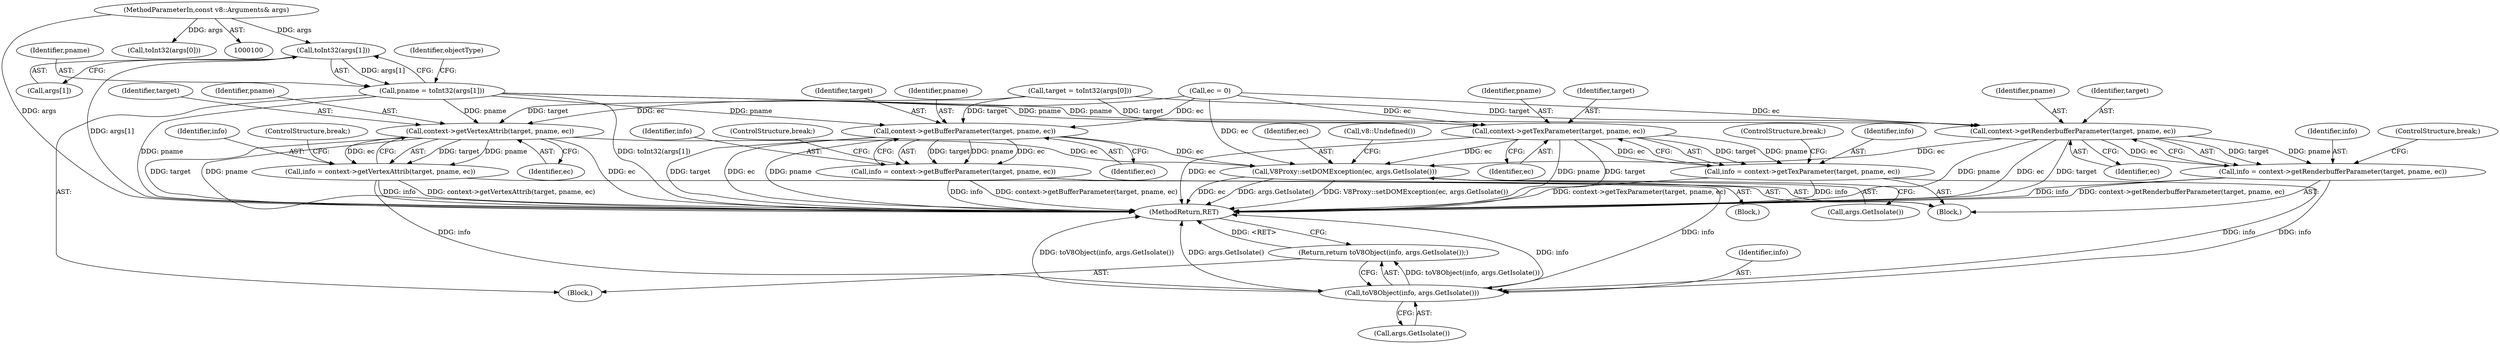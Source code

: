 digraph "0_Chrome_e9372a1bfd3588a80fcf49aa07321f0971dd6091_57@array" {
"1000130" [label="(Call,toInt32(args[1]))"];
"1000101" [label="(MethodParameterIn,const v8::Arguments& args)"];
"1000128" [label="(Call,pname = toInt32(args[1]))"];
"1000141" [label="(Call,context->getBufferParameter(target, pname, ec))"];
"1000139" [label="(Call,info = context->getBufferParameter(target, pname, ec))"];
"1000182" [label="(Call,toV8Object(info, args.GetIsolate()))"];
"1000181" [label="(Return,return toV8Object(info, args.GetIsolate());)"];
"1000176" [label="(Call,V8Proxy::setDOMException(ec, args.GetIsolate()))"];
"1000149" [label="(Call,context->getRenderbufferParameter(target, pname, ec))"];
"1000147" [label="(Call,info = context->getRenderbufferParameter(target, pname, ec))"];
"1000157" [label="(Call,context->getTexParameter(target, pname, ec))"];
"1000155" [label="(Call,info = context->getTexParameter(target, pname, ec))"];
"1000165" [label="(Call,context->getVertexAttrib(target, pname, ec))"];
"1000163" [label="(Call,info = context->getVertexAttrib(target, pname, ec))"];
"1000139" [label="(Call,info = context->getBufferParameter(target, pname, ec))"];
"1000182" [label="(Call,toV8Object(info, args.GetIsolate()))"];
"1000166" [label="(Identifier,target)"];
"1000175" [label="(Block,)"];
"1000128" [label="(Call,pname = toInt32(args[1]))"];
"1000151" [label="(Identifier,pname)"];
"1000177" [label="(Identifier,ec)"];
"1000143" [label="(Identifier,pname)"];
"1000130" [label="(Call,toInt32(args[1]))"];
"1000137" [label="(Block,)"];
"1000167" [label="(Identifier,pname)"];
"1000180" [label="(Call,v8::Undefined())"];
"1000157" [label="(Call,context->getTexParameter(target, pname, ec))"];
"1000155" [label="(Call,info = context->getTexParameter(target, pname, ec))"];
"1000141" [label="(Call,context->getBufferParameter(target, pname, ec))"];
"1000140" [label="(Identifier,info)"];
"1000181" [label="(Return,return toV8Object(info, args.GetIsolate());)"];
"1000165" [label="(Call,context->getVertexAttrib(target, pname, ec))"];
"1000184" [label="(Call,args.GetIsolate())"];
"1000161" [label="(ControlStructure,break;)"];
"1000142" [label="(Identifier,target)"];
"1000156" [label="(Identifier,info)"];
"1000101" [label="(MethodParameterIn,const v8::Arguments& args)"];
"1000164" [label="(Identifier,info)"];
"1000136" [label="(Identifier,objectType)"];
"1000148" [label="(Identifier,info)"];
"1000147" [label="(Call,info = context->getRenderbufferParameter(target, pname, ec))"];
"1000160" [label="(Identifier,ec)"];
"1000169" [label="(ControlStructure,break;)"];
"1000183" [label="(Identifier,info)"];
"1000129" [label="(Identifier,pname)"];
"1000178" [label="(Call,args.GetIsolate())"];
"1000153" [label="(ControlStructure,break;)"];
"1000131" [label="(Call,args[1])"];
"1000159" [label="(Identifier,pname)"];
"1000112" [label="(Call,ec = 0)"];
"1000168" [label="(Identifier,ec)"];
"1000103" [label="(Block,)"];
"1000163" [label="(Call,info = context->getVertexAttrib(target, pname, ec))"];
"1000149" [label="(Call,context->getRenderbufferParameter(target, pname, ec))"];
"1000176" [label="(Call,V8Proxy::setDOMException(ec, args.GetIsolate()))"];
"1000152" [label="(Identifier,ec)"];
"1000145" [label="(ControlStructure,break;)"];
"1000150" [label="(Identifier,target)"];
"1000158" [label="(Identifier,target)"];
"1000185" [label="(MethodReturn,RET)"];
"1000121" [label="(Call,target = toInt32(args[0]))"];
"1000123" [label="(Call,toInt32(args[0]))"];
"1000144" [label="(Identifier,ec)"];
"1000130" -> "1000128"  [label="AST: "];
"1000130" -> "1000131"  [label="CFG: "];
"1000131" -> "1000130"  [label="AST: "];
"1000128" -> "1000130"  [label="CFG: "];
"1000130" -> "1000185"  [label="DDG: args[1]"];
"1000130" -> "1000128"  [label="DDG: args[1]"];
"1000101" -> "1000130"  [label="DDG: args"];
"1000101" -> "1000100"  [label="AST: "];
"1000101" -> "1000185"  [label="DDG: args"];
"1000101" -> "1000123"  [label="DDG: args"];
"1000128" -> "1000103"  [label="AST: "];
"1000129" -> "1000128"  [label="AST: "];
"1000136" -> "1000128"  [label="CFG: "];
"1000128" -> "1000185"  [label="DDG: toInt32(args[1])"];
"1000128" -> "1000185"  [label="DDG: pname"];
"1000128" -> "1000141"  [label="DDG: pname"];
"1000128" -> "1000149"  [label="DDG: pname"];
"1000128" -> "1000157"  [label="DDG: pname"];
"1000128" -> "1000165"  [label="DDG: pname"];
"1000141" -> "1000139"  [label="AST: "];
"1000141" -> "1000144"  [label="CFG: "];
"1000142" -> "1000141"  [label="AST: "];
"1000143" -> "1000141"  [label="AST: "];
"1000144" -> "1000141"  [label="AST: "];
"1000139" -> "1000141"  [label="CFG: "];
"1000141" -> "1000185"  [label="DDG: target"];
"1000141" -> "1000185"  [label="DDG: ec"];
"1000141" -> "1000185"  [label="DDG: pname"];
"1000141" -> "1000139"  [label="DDG: target"];
"1000141" -> "1000139"  [label="DDG: pname"];
"1000141" -> "1000139"  [label="DDG: ec"];
"1000121" -> "1000141"  [label="DDG: target"];
"1000112" -> "1000141"  [label="DDG: ec"];
"1000141" -> "1000176"  [label="DDG: ec"];
"1000139" -> "1000137"  [label="AST: "];
"1000140" -> "1000139"  [label="AST: "];
"1000145" -> "1000139"  [label="CFG: "];
"1000139" -> "1000185"  [label="DDG: context->getBufferParameter(target, pname, ec)"];
"1000139" -> "1000185"  [label="DDG: info"];
"1000139" -> "1000182"  [label="DDG: info"];
"1000182" -> "1000181"  [label="AST: "];
"1000182" -> "1000184"  [label="CFG: "];
"1000183" -> "1000182"  [label="AST: "];
"1000184" -> "1000182"  [label="AST: "];
"1000181" -> "1000182"  [label="CFG: "];
"1000182" -> "1000185"  [label="DDG: toV8Object(info, args.GetIsolate())"];
"1000182" -> "1000185"  [label="DDG: args.GetIsolate()"];
"1000182" -> "1000185"  [label="DDG: info"];
"1000182" -> "1000181"  [label="DDG: toV8Object(info, args.GetIsolate())"];
"1000163" -> "1000182"  [label="DDG: info"];
"1000147" -> "1000182"  [label="DDG: info"];
"1000155" -> "1000182"  [label="DDG: info"];
"1000181" -> "1000103"  [label="AST: "];
"1000185" -> "1000181"  [label="CFG: "];
"1000181" -> "1000185"  [label="DDG: <RET>"];
"1000176" -> "1000175"  [label="AST: "];
"1000176" -> "1000178"  [label="CFG: "];
"1000177" -> "1000176"  [label="AST: "];
"1000178" -> "1000176"  [label="AST: "];
"1000180" -> "1000176"  [label="CFG: "];
"1000176" -> "1000185"  [label="DDG: args.GetIsolate()"];
"1000176" -> "1000185"  [label="DDG: V8Proxy::setDOMException(ec, args.GetIsolate())"];
"1000176" -> "1000185"  [label="DDG: ec"];
"1000165" -> "1000176"  [label="DDG: ec"];
"1000157" -> "1000176"  [label="DDG: ec"];
"1000149" -> "1000176"  [label="DDG: ec"];
"1000112" -> "1000176"  [label="DDG: ec"];
"1000149" -> "1000147"  [label="AST: "];
"1000149" -> "1000152"  [label="CFG: "];
"1000150" -> "1000149"  [label="AST: "];
"1000151" -> "1000149"  [label="AST: "];
"1000152" -> "1000149"  [label="AST: "];
"1000147" -> "1000149"  [label="CFG: "];
"1000149" -> "1000185"  [label="DDG: pname"];
"1000149" -> "1000185"  [label="DDG: ec"];
"1000149" -> "1000185"  [label="DDG: target"];
"1000149" -> "1000147"  [label="DDG: target"];
"1000149" -> "1000147"  [label="DDG: pname"];
"1000149" -> "1000147"  [label="DDG: ec"];
"1000121" -> "1000149"  [label="DDG: target"];
"1000112" -> "1000149"  [label="DDG: ec"];
"1000147" -> "1000137"  [label="AST: "];
"1000148" -> "1000147"  [label="AST: "];
"1000153" -> "1000147"  [label="CFG: "];
"1000147" -> "1000185"  [label="DDG: context->getRenderbufferParameter(target, pname, ec)"];
"1000147" -> "1000185"  [label="DDG: info"];
"1000157" -> "1000155"  [label="AST: "];
"1000157" -> "1000160"  [label="CFG: "];
"1000158" -> "1000157"  [label="AST: "];
"1000159" -> "1000157"  [label="AST: "];
"1000160" -> "1000157"  [label="AST: "];
"1000155" -> "1000157"  [label="CFG: "];
"1000157" -> "1000185"  [label="DDG: ec"];
"1000157" -> "1000185"  [label="DDG: pname"];
"1000157" -> "1000185"  [label="DDG: target"];
"1000157" -> "1000155"  [label="DDG: target"];
"1000157" -> "1000155"  [label="DDG: pname"];
"1000157" -> "1000155"  [label="DDG: ec"];
"1000121" -> "1000157"  [label="DDG: target"];
"1000112" -> "1000157"  [label="DDG: ec"];
"1000155" -> "1000137"  [label="AST: "];
"1000156" -> "1000155"  [label="AST: "];
"1000161" -> "1000155"  [label="CFG: "];
"1000155" -> "1000185"  [label="DDG: context->getTexParameter(target, pname, ec)"];
"1000155" -> "1000185"  [label="DDG: info"];
"1000165" -> "1000163"  [label="AST: "];
"1000165" -> "1000168"  [label="CFG: "];
"1000166" -> "1000165"  [label="AST: "];
"1000167" -> "1000165"  [label="AST: "];
"1000168" -> "1000165"  [label="AST: "];
"1000163" -> "1000165"  [label="CFG: "];
"1000165" -> "1000185"  [label="DDG: ec"];
"1000165" -> "1000185"  [label="DDG: target"];
"1000165" -> "1000185"  [label="DDG: pname"];
"1000165" -> "1000163"  [label="DDG: target"];
"1000165" -> "1000163"  [label="DDG: pname"];
"1000165" -> "1000163"  [label="DDG: ec"];
"1000121" -> "1000165"  [label="DDG: target"];
"1000112" -> "1000165"  [label="DDG: ec"];
"1000163" -> "1000137"  [label="AST: "];
"1000164" -> "1000163"  [label="AST: "];
"1000169" -> "1000163"  [label="CFG: "];
"1000163" -> "1000185"  [label="DDG: info"];
"1000163" -> "1000185"  [label="DDG: context->getVertexAttrib(target, pname, ec)"];
}
